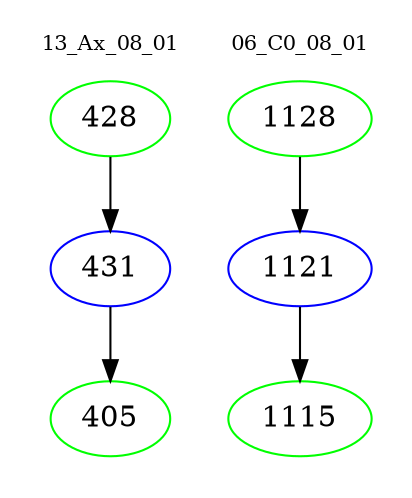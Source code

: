 digraph{
subgraph cluster_0 {
color = white
label = "13_Ax_08_01";
fontsize=10;
T0_428 [label="428", color="green"]
T0_428 -> T0_431 [color="black"]
T0_431 [label="431", color="blue"]
T0_431 -> T0_405 [color="black"]
T0_405 [label="405", color="green"]
}
subgraph cluster_1 {
color = white
label = "06_C0_08_01";
fontsize=10;
T1_1128 [label="1128", color="green"]
T1_1128 -> T1_1121 [color="black"]
T1_1121 [label="1121", color="blue"]
T1_1121 -> T1_1115 [color="black"]
T1_1115 [label="1115", color="green"]
}
}
